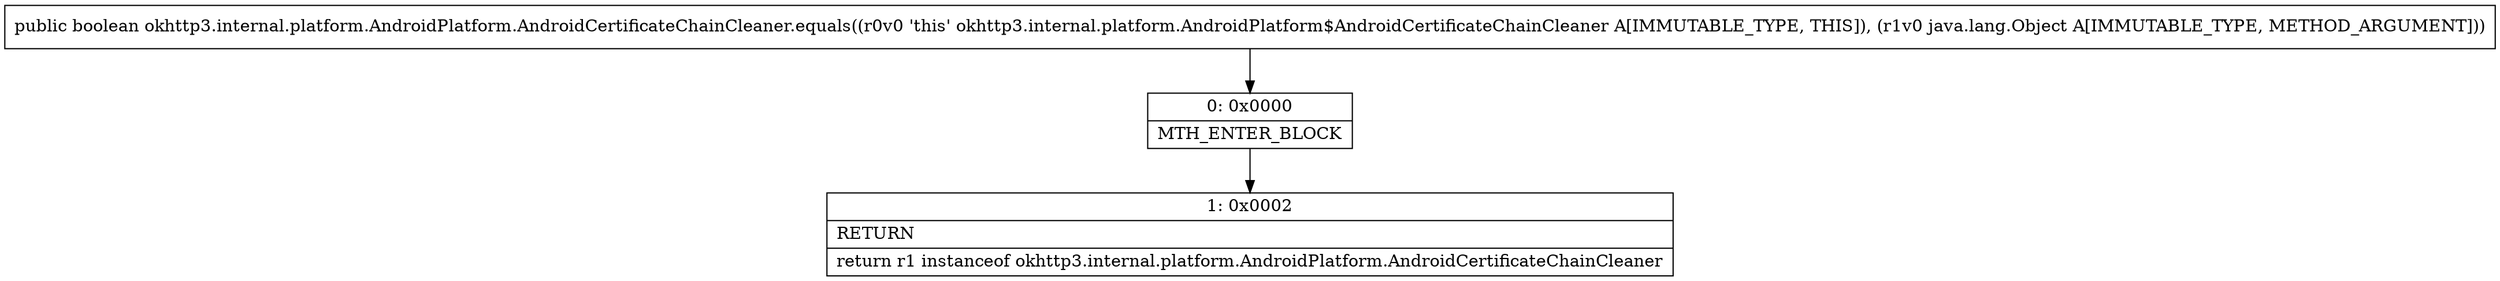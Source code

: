 digraph "CFG forokhttp3.internal.platform.AndroidPlatform.AndroidCertificateChainCleaner.equals(Ljava\/lang\/Object;)Z" {
Node_0 [shape=record,label="{0\:\ 0x0000|MTH_ENTER_BLOCK\l}"];
Node_1 [shape=record,label="{1\:\ 0x0002|RETURN\l|return r1 instanceof okhttp3.internal.platform.AndroidPlatform.AndroidCertificateChainCleaner\l}"];
MethodNode[shape=record,label="{public boolean okhttp3.internal.platform.AndroidPlatform.AndroidCertificateChainCleaner.equals((r0v0 'this' okhttp3.internal.platform.AndroidPlatform$AndroidCertificateChainCleaner A[IMMUTABLE_TYPE, THIS]), (r1v0 java.lang.Object A[IMMUTABLE_TYPE, METHOD_ARGUMENT])) }"];
MethodNode -> Node_0;
Node_0 -> Node_1;
}

